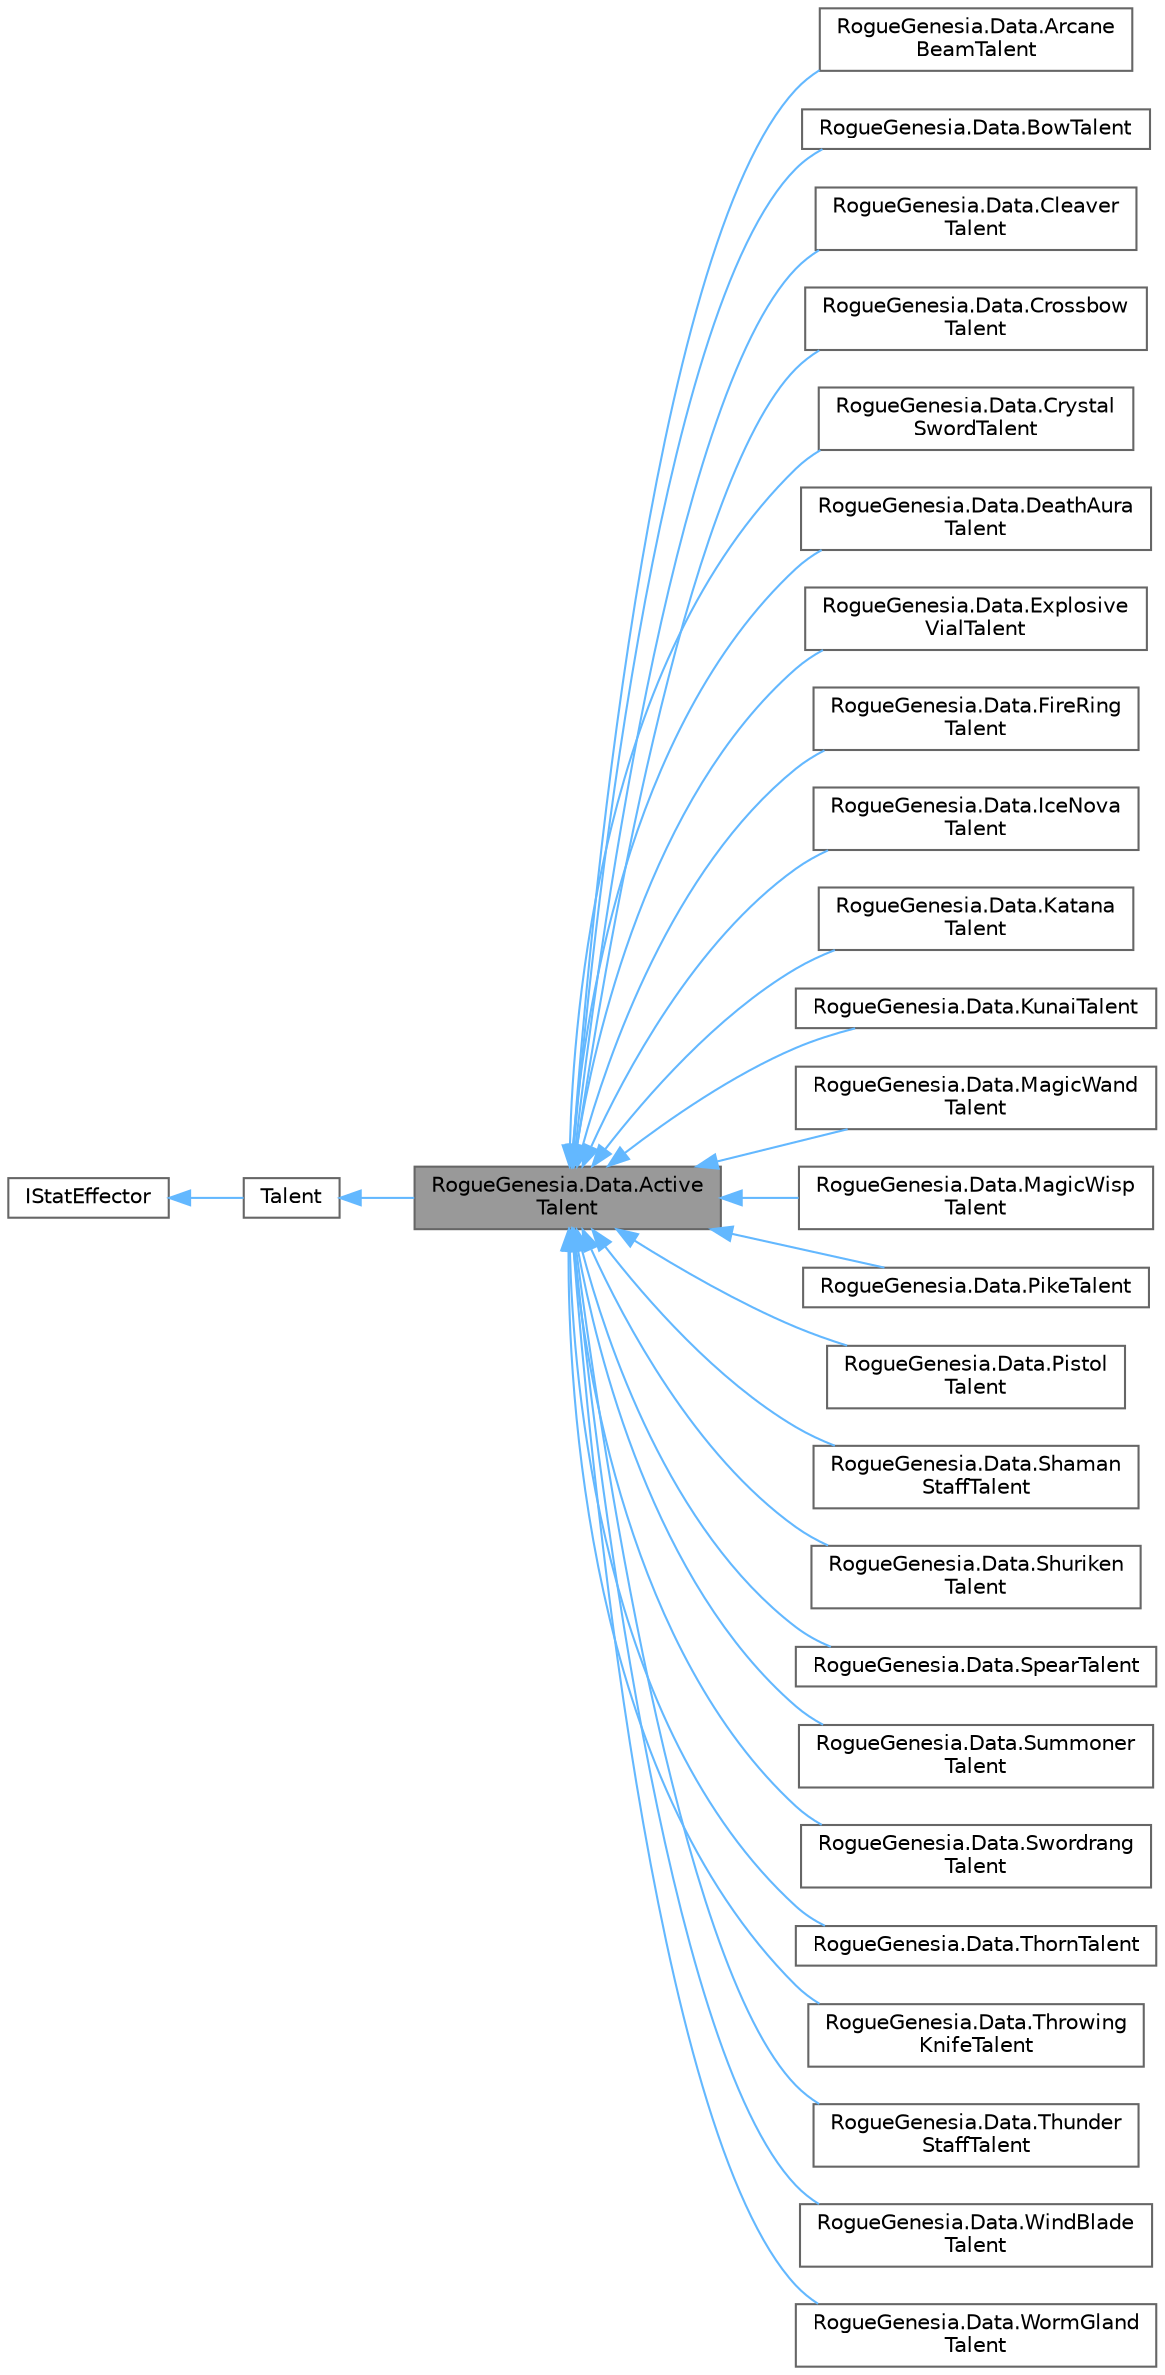digraph "RogueGenesia.Data.ActiveTalent"
{
 // LATEX_PDF_SIZE
  bgcolor="transparent";
  edge [fontname=Helvetica,fontsize=10,labelfontname=Helvetica,labelfontsize=10];
  node [fontname=Helvetica,fontsize=10,shape=box,height=0.2,width=0.4];
  rankdir="LR";
  Node1 [label="RogueGenesia.Data.Active\lTalent",height=0.2,width=0.4,color="gray40", fillcolor="grey60", style="filled", fontcolor="black",tooltip=" "];
  Node2 -> Node1 [dir="back",color="steelblue1",style="solid"];
  Node2 [label="Talent",height=0.2,width=0.4,color="gray40", fillcolor="white", style="filled",URL="$class_rogue_genesia_1_1_data_1_1_talent.html",tooltip=" "];
  Node3 -> Node2 [dir="back",color="steelblue1",style="solid"];
  Node3 [label="IStatEffector",height=0.2,width=0.4,color="gray40", fillcolor="white", style="filled",URL="$interface_rogue_genesia_1_1_data_1_1_i_stat_effector.html",tooltip=" "];
  Node1 -> Node4 [dir="back",color="steelblue1",style="solid"];
  Node4 [label="RogueGenesia.Data.Arcane\lBeamTalent",height=0.2,width=0.4,color="gray40", fillcolor="white", style="filled",URL="$class_rogue_genesia_1_1_data_1_1_arcane_beam_talent.html",tooltip=" "];
  Node1 -> Node5 [dir="back",color="steelblue1",style="solid"];
  Node5 [label="RogueGenesia.Data.BowTalent",height=0.2,width=0.4,color="gray40", fillcolor="white", style="filled",URL="$class_rogue_genesia_1_1_data_1_1_bow_talent.html",tooltip=" "];
  Node1 -> Node6 [dir="back",color="steelblue1",style="solid"];
  Node6 [label="RogueGenesia.Data.Cleaver\lTalent",height=0.2,width=0.4,color="gray40", fillcolor="white", style="filled",URL="$class_rogue_genesia_1_1_data_1_1_cleaver_talent.html",tooltip=" "];
  Node1 -> Node7 [dir="back",color="steelblue1",style="solid"];
  Node7 [label="RogueGenesia.Data.Crossbow\lTalent",height=0.2,width=0.4,color="gray40", fillcolor="white", style="filled",URL="$class_rogue_genesia_1_1_data_1_1_crossbow_talent.html",tooltip=" "];
  Node1 -> Node8 [dir="back",color="steelblue1",style="solid"];
  Node8 [label="RogueGenesia.Data.Crystal\lSwordTalent",height=0.2,width=0.4,color="gray40", fillcolor="white", style="filled",URL="$class_rogue_genesia_1_1_data_1_1_crystal_sword_talent.html",tooltip=" "];
  Node1 -> Node9 [dir="back",color="steelblue1",style="solid"];
  Node9 [label="RogueGenesia.Data.DeathAura\lTalent",height=0.2,width=0.4,color="gray40", fillcolor="white", style="filled",URL="$class_rogue_genesia_1_1_data_1_1_death_aura_talent.html",tooltip=" "];
  Node1 -> Node10 [dir="back",color="steelblue1",style="solid"];
  Node10 [label="RogueGenesia.Data.Explosive\lVialTalent",height=0.2,width=0.4,color="gray40", fillcolor="white", style="filled",URL="$class_rogue_genesia_1_1_data_1_1_explosive_vial_talent.html",tooltip=" "];
  Node1 -> Node11 [dir="back",color="steelblue1",style="solid"];
  Node11 [label="RogueGenesia.Data.FireRing\lTalent",height=0.2,width=0.4,color="gray40", fillcolor="white", style="filled",URL="$class_rogue_genesia_1_1_data_1_1_fire_ring_talent.html",tooltip=" "];
  Node1 -> Node12 [dir="back",color="steelblue1",style="solid"];
  Node12 [label="RogueGenesia.Data.IceNova\lTalent",height=0.2,width=0.4,color="gray40", fillcolor="white", style="filled",URL="$class_rogue_genesia_1_1_data_1_1_ice_nova_talent.html",tooltip=" "];
  Node1 -> Node13 [dir="back",color="steelblue1",style="solid"];
  Node13 [label="RogueGenesia.Data.Katana\lTalent",height=0.2,width=0.4,color="gray40", fillcolor="white", style="filled",URL="$class_rogue_genesia_1_1_data_1_1_katana_talent.html",tooltip=" "];
  Node1 -> Node14 [dir="back",color="steelblue1",style="solid"];
  Node14 [label="RogueGenesia.Data.KunaiTalent",height=0.2,width=0.4,color="gray40", fillcolor="white", style="filled",URL="$class_rogue_genesia_1_1_data_1_1_kunai_talent.html",tooltip=" "];
  Node1 -> Node15 [dir="back",color="steelblue1",style="solid"];
  Node15 [label="RogueGenesia.Data.MagicWand\lTalent",height=0.2,width=0.4,color="gray40", fillcolor="white", style="filled",URL="$class_rogue_genesia_1_1_data_1_1_magic_wand_talent.html",tooltip=" "];
  Node1 -> Node16 [dir="back",color="steelblue1",style="solid"];
  Node16 [label="RogueGenesia.Data.MagicWisp\lTalent",height=0.2,width=0.4,color="gray40", fillcolor="white", style="filled",URL="$class_rogue_genesia_1_1_data_1_1_magic_wisp_talent.html",tooltip=" "];
  Node1 -> Node17 [dir="back",color="steelblue1",style="solid"];
  Node17 [label="RogueGenesia.Data.PikeTalent",height=0.2,width=0.4,color="gray40", fillcolor="white", style="filled",URL="$class_rogue_genesia_1_1_data_1_1_pike_talent.html",tooltip=" "];
  Node1 -> Node18 [dir="back",color="steelblue1",style="solid"];
  Node18 [label="RogueGenesia.Data.Pistol\lTalent",height=0.2,width=0.4,color="gray40", fillcolor="white", style="filled",URL="$class_rogue_genesia_1_1_data_1_1_pistol_talent.html",tooltip=" "];
  Node1 -> Node19 [dir="back",color="steelblue1",style="solid"];
  Node19 [label="RogueGenesia.Data.Shaman\lStaffTalent",height=0.2,width=0.4,color="gray40", fillcolor="white", style="filled",URL="$class_rogue_genesia_1_1_data_1_1_shaman_staff_talent.html",tooltip=" "];
  Node1 -> Node20 [dir="back",color="steelblue1",style="solid"];
  Node20 [label="RogueGenesia.Data.Shuriken\lTalent",height=0.2,width=0.4,color="gray40", fillcolor="white", style="filled",URL="$class_rogue_genesia_1_1_data_1_1_shuriken_talent.html",tooltip=" "];
  Node1 -> Node21 [dir="back",color="steelblue1",style="solid"];
  Node21 [label="RogueGenesia.Data.SpearTalent",height=0.2,width=0.4,color="gray40", fillcolor="white", style="filled",URL="$class_rogue_genesia_1_1_data_1_1_spear_talent.html",tooltip=" "];
  Node1 -> Node22 [dir="back",color="steelblue1",style="solid"];
  Node22 [label="RogueGenesia.Data.Summoner\lTalent",height=0.2,width=0.4,color="gray40", fillcolor="white", style="filled",URL="$class_rogue_genesia_1_1_data_1_1_summoner_talent.html",tooltip=" "];
  Node1 -> Node23 [dir="back",color="steelblue1",style="solid"];
  Node23 [label="RogueGenesia.Data.Swordrang\lTalent",height=0.2,width=0.4,color="gray40", fillcolor="white", style="filled",URL="$class_rogue_genesia_1_1_data_1_1_swordrang_talent.html",tooltip=" "];
  Node1 -> Node24 [dir="back",color="steelblue1",style="solid"];
  Node24 [label="RogueGenesia.Data.ThornTalent",height=0.2,width=0.4,color="gray40", fillcolor="white", style="filled",URL="$class_rogue_genesia_1_1_data_1_1_thorn_talent.html",tooltip=" "];
  Node1 -> Node25 [dir="back",color="steelblue1",style="solid"];
  Node25 [label="RogueGenesia.Data.Throwing\lKnifeTalent",height=0.2,width=0.4,color="gray40", fillcolor="white", style="filled",URL="$class_rogue_genesia_1_1_data_1_1_throwing_knife_talent.html",tooltip=" "];
  Node1 -> Node26 [dir="back",color="steelblue1",style="solid"];
  Node26 [label="RogueGenesia.Data.Thunder\lStaffTalent",height=0.2,width=0.4,color="gray40", fillcolor="white", style="filled",URL="$class_rogue_genesia_1_1_data_1_1_thunder_staff_talent.html",tooltip=" "];
  Node1 -> Node27 [dir="back",color="steelblue1",style="solid"];
  Node27 [label="RogueGenesia.Data.WindBlade\lTalent",height=0.2,width=0.4,color="gray40", fillcolor="white", style="filled",URL="$class_rogue_genesia_1_1_data_1_1_wind_blade_talent.html",tooltip=" "];
  Node1 -> Node28 [dir="back",color="steelblue1",style="solid"];
  Node28 [label="RogueGenesia.Data.WormGland\lTalent",height=0.2,width=0.4,color="gray40", fillcolor="white", style="filled",URL="$class_rogue_genesia_1_1_data_1_1_worm_gland_talent.html",tooltip=" "];
}
